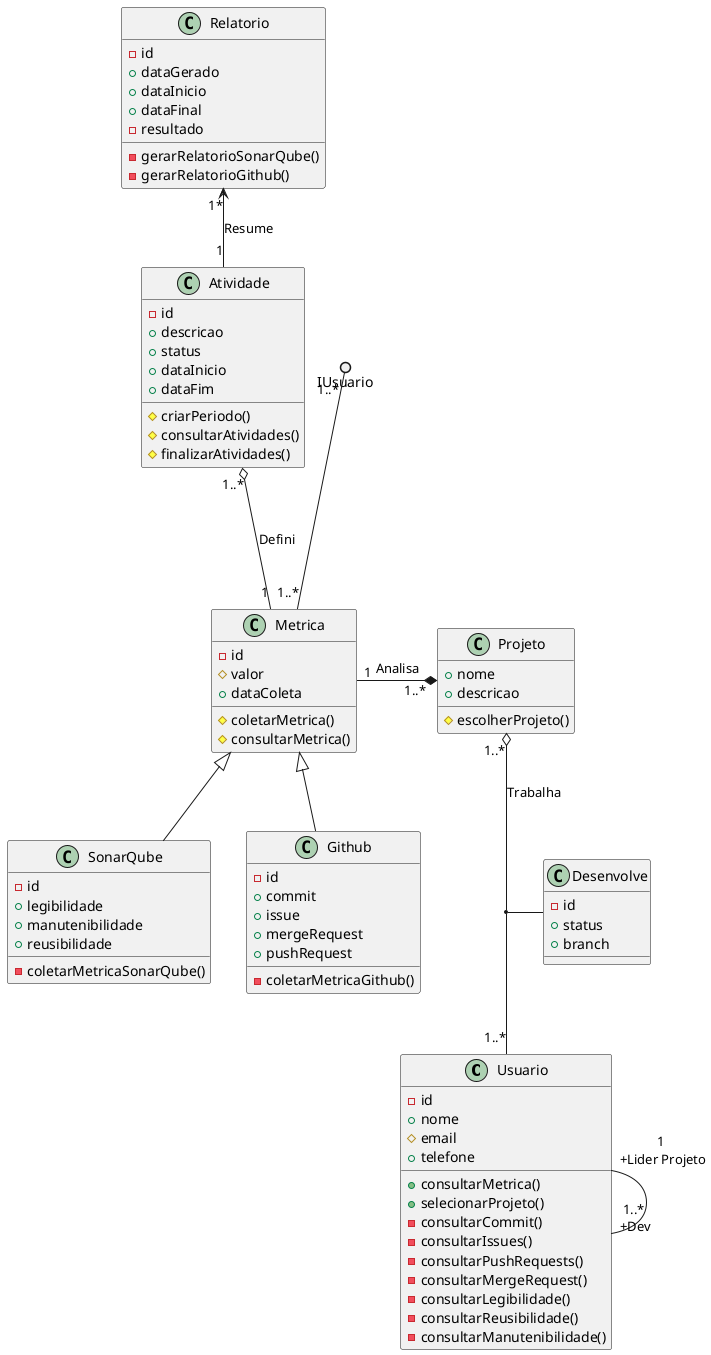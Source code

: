 @startuml
    
    class Usuario{
        - id
        + nome
        # email
        + telefone
        + consultarMetrica()
        + selecionarProjeto()
        - consultarCommit()
        - consultarIssues()
        - consultarPushRequests()
        - consultarMergeRequest()
        - consultarLegibilidade()
        - consultarReusibilidade()
        - consultarManutenibilidade()


    }


    class SonarQube{
        - id
        + legibilidade
        + manutenibilidade
        + reusibilidade
        - coletarMetricaSonarQube()
    }

    class Github{
        - id
        + commit 
        + issue 
        + mergeRequest
        + pushRequest
        - coletarMetricaGithub()
    }

    class Relatorio{
        - id
        + dataGerado
        + dataInicio
        + dataFinal
        - resultado
        - gerarRelatorioSonarQube()
        - gerarRelatorioGithub()

    }

    class Metrica{
        - id
        # valor
        + dataColeta
        # coletarMetrica()
        # consultarMetrica()
    }

    class Atividade{
        - id
        + descricao
        + status
        + dataInicio
        + dataFim
        # criarPeriodo()
        # consultarAtividades()
        # finalizarAtividades()
    }

    class Projeto{
        + nome
        + descricao
        # escolherProjeto()
    }

    class Desenvolve{
        - id
        + status
        + branch

    }



    Relatorio "1*" <-- "1" Atividade : Resume
    Atividade "1..*" o--- "1" Metrica : Defini
    Projeto "1..*" o-- "1..*" Usuario : Trabalha
    Metrica  <|--  SonarQube
    Metrica  <|--  Github
    Projeto "1..* " *--left- "1" Metrica : Analisa
    (Projeto, Usuario) -- Desenvolve
    IUsuario "1..*" ()--- "1..*" Metrica

    Usuario "1 \n+Lider Projeto" -- "1..* \n+Dev" Usuario
    



@enduml
